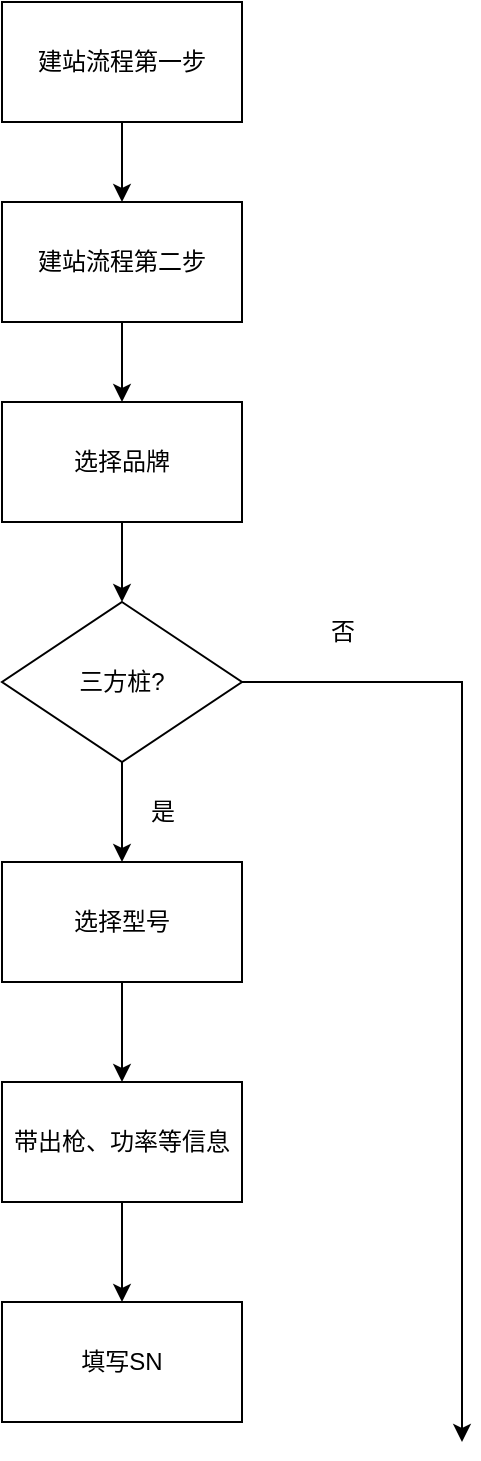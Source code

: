 <mxfile version="20.2.3" type="github">
  <diagram id="u-lC6ns9QtGNzlxNXnPt" name="第 1 页">
    <mxGraphModel dx="1924" dy="1019" grid="1" gridSize="10" guides="1" tooltips="1" connect="1" arrows="1" fold="1" page="1" pageScale="1" pageWidth="827" pageHeight="1169" math="0" shadow="0">
      <root>
        <mxCell id="0" />
        <mxCell id="1" parent="0" />
        <mxCell id="pm1I0I3YiPqy94Xw2DYR-1" value="建站流程第一步" style="rounded=0;whiteSpace=wrap;html=1;" vertex="1" parent="1">
          <mxGeometry x="320" y="100" width="120" height="60" as="geometry" />
        </mxCell>
        <mxCell id="pm1I0I3YiPqy94Xw2DYR-2" value="" style="endArrow=classic;html=1;rounded=0;exitX=0.5;exitY=1;exitDx=0;exitDy=0;entryX=0.5;entryY=0;entryDx=0;entryDy=0;" edge="1" parent="1" source="pm1I0I3YiPqy94Xw2DYR-1" target="pm1I0I3YiPqy94Xw2DYR-3">
          <mxGeometry width="50" height="50" relative="1" as="geometry">
            <mxPoint x="390" y="470" as="sourcePoint" />
            <mxPoint x="380" y="250" as="targetPoint" />
          </mxGeometry>
        </mxCell>
        <mxCell id="pm1I0I3YiPqy94Xw2DYR-3" value="建站流程第二步" style="rounded=0;whiteSpace=wrap;html=1;" vertex="1" parent="1">
          <mxGeometry x="320" y="200" width="120" height="60" as="geometry" />
        </mxCell>
        <mxCell id="pm1I0I3YiPqy94Xw2DYR-4" value="选择品牌" style="rounded=0;whiteSpace=wrap;html=1;" vertex="1" parent="1">
          <mxGeometry x="320" y="300" width="120" height="60" as="geometry" />
        </mxCell>
        <mxCell id="pm1I0I3YiPqy94Xw2DYR-5" value="" style="endArrow=classic;html=1;rounded=0;exitX=0.5;exitY=1;exitDx=0;exitDy=0;entryX=0.5;entryY=0;entryDx=0;entryDy=0;" edge="1" parent="1" source="pm1I0I3YiPqy94Xw2DYR-3" target="pm1I0I3YiPqy94Xw2DYR-4">
          <mxGeometry width="50" height="50" relative="1" as="geometry">
            <mxPoint x="470" y="330" as="sourcePoint" />
            <mxPoint x="470" y="400" as="targetPoint" />
          </mxGeometry>
        </mxCell>
        <mxCell id="pm1I0I3YiPqy94Xw2DYR-7" value="" style="endArrow=classic;html=1;rounded=0;exitX=0.5;exitY=1;exitDx=0;exitDy=0;entryX=0.5;entryY=0;entryDx=0;entryDy=0;" edge="1" parent="1" source="pm1I0I3YiPqy94Xw2DYR-4" target="pm1I0I3YiPqy94Xw2DYR-8">
          <mxGeometry width="50" height="50" relative="1" as="geometry">
            <mxPoint x="520" y="460" as="sourcePoint" />
            <mxPoint x="380" y="480" as="targetPoint" />
          </mxGeometry>
        </mxCell>
        <mxCell id="pm1I0I3YiPqy94Xw2DYR-8" value="三方桩?" style="rhombus;whiteSpace=wrap;html=1;" vertex="1" parent="1">
          <mxGeometry x="320" y="400" width="120" height="80" as="geometry" />
        </mxCell>
        <mxCell id="pm1I0I3YiPqy94Xw2DYR-10" value="" style="endArrow=classic;html=1;rounded=0;exitX=0.5;exitY=1;exitDx=0;exitDy=0;entryX=0.5;entryY=0;entryDx=0;entryDy=0;" edge="1" parent="1" source="pm1I0I3YiPqy94Xw2DYR-8" target="pm1I0I3YiPqy94Xw2DYR-13">
          <mxGeometry width="50" height="50" relative="1" as="geometry">
            <mxPoint x="380" y="600" as="sourcePoint" />
            <mxPoint x="380" y="620" as="targetPoint" />
          </mxGeometry>
        </mxCell>
        <mxCell id="pm1I0I3YiPqy94Xw2DYR-12" value="是" style="text;html=1;align=center;verticalAlign=middle;resizable=0;points=[];autosize=1;strokeColor=none;fillColor=none;" vertex="1" parent="1">
          <mxGeometry x="380" y="490" width="40" height="30" as="geometry" />
        </mxCell>
        <mxCell id="pm1I0I3YiPqy94Xw2DYR-13" value="选择型号" style="rounded=0;whiteSpace=wrap;html=1;" vertex="1" parent="1">
          <mxGeometry x="320" y="530" width="120" height="60" as="geometry" />
        </mxCell>
        <mxCell id="pm1I0I3YiPqy94Xw2DYR-15" value="否" style="text;html=1;align=center;verticalAlign=middle;resizable=0;points=[];autosize=1;strokeColor=none;fillColor=none;" vertex="1" parent="1">
          <mxGeometry x="470" y="400" width="40" height="30" as="geometry" />
        </mxCell>
        <mxCell id="pm1I0I3YiPqy94Xw2DYR-18" value="" style="endArrow=classic;html=1;rounded=0;exitX=0.5;exitY=1;exitDx=0;exitDy=0;entryX=0.5;entryY=0;entryDx=0;entryDy=0;" edge="1" parent="1" source="pm1I0I3YiPqy94Xw2DYR-13" target="pm1I0I3YiPqy94Xw2DYR-20">
          <mxGeometry width="50" height="50" relative="1" as="geometry">
            <mxPoint x="379.5" y="610" as="sourcePoint" />
            <mxPoint x="380" y="650" as="targetPoint" />
          </mxGeometry>
        </mxCell>
        <mxCell id="pm1I0I3YiPqy94Xw2DYR-19" value="填写SN" style="rounded=0;whiteSpace=wrap;html=1;" vertex="1" parent="1">
          <mxGeometry x="320" y="750" width="120" height="60" as="geometry" />
        </mxCell>
        <mxCell id="pm1I0I3YiPqy94Xw2DYR-20" value="带出枪、功率等信息" style="rounded=0;whiteSpace=wrap;html=1;" vertex="1" parent="1">
          <mxGeometry x="320" y="640" width="120" height="60" as="geometry" />
        </mxCell>
        <mxCell id="pm1I0I3YiPqy94Xw2DYR-22" value="" style="endArrow=classic;html=1;rounded=0;exitX=0.5;exitY=1;exitDx=0;exitDy=0;entryX=0.5;entryY=0;entryDx=0;entryDy=0;" edge="1" parent="1" source="pm1I0I3YiPqy94Xw2DYR-20" target="pm1I0I3YiPqy94Xw2DYR-19">
          <mxGeometry width="50" height="50" relative="1" as="geometry">
            <mxPoint x="480" y="730" as="sourcePoint" />
            <mxPoint x="480" y="780" as="targetPoint" />
          </mxGeometry>
        </mxCell>
        <mxCell id="pm1I0I3YiPqy94Xw2DYR-23" value="" style="endArrow=classic;html=1;rounded=0;exitX=1;exitY=0.5;exitDx=0;exitDy=0;" edge="1" parent="1" source="pm1I0I3YiPqy94Xw2DYR-8">
          <mxGeometry width="50" height="50" relative="1" as="geometry">
            <mxPoint x="540" y="480" as="sourcePoint" />
            <mxPoint x="550" y="820" as="targetPoint" />
            <Array as="points">
              <mxPoint x="550" y="440" />
              <mxPoint x="550" y="790" />
            </Array>
          </mxGeometry>
        </mxCell>
      </root>
    </mxGraphModel>
  </diagram>
</mxfile>
